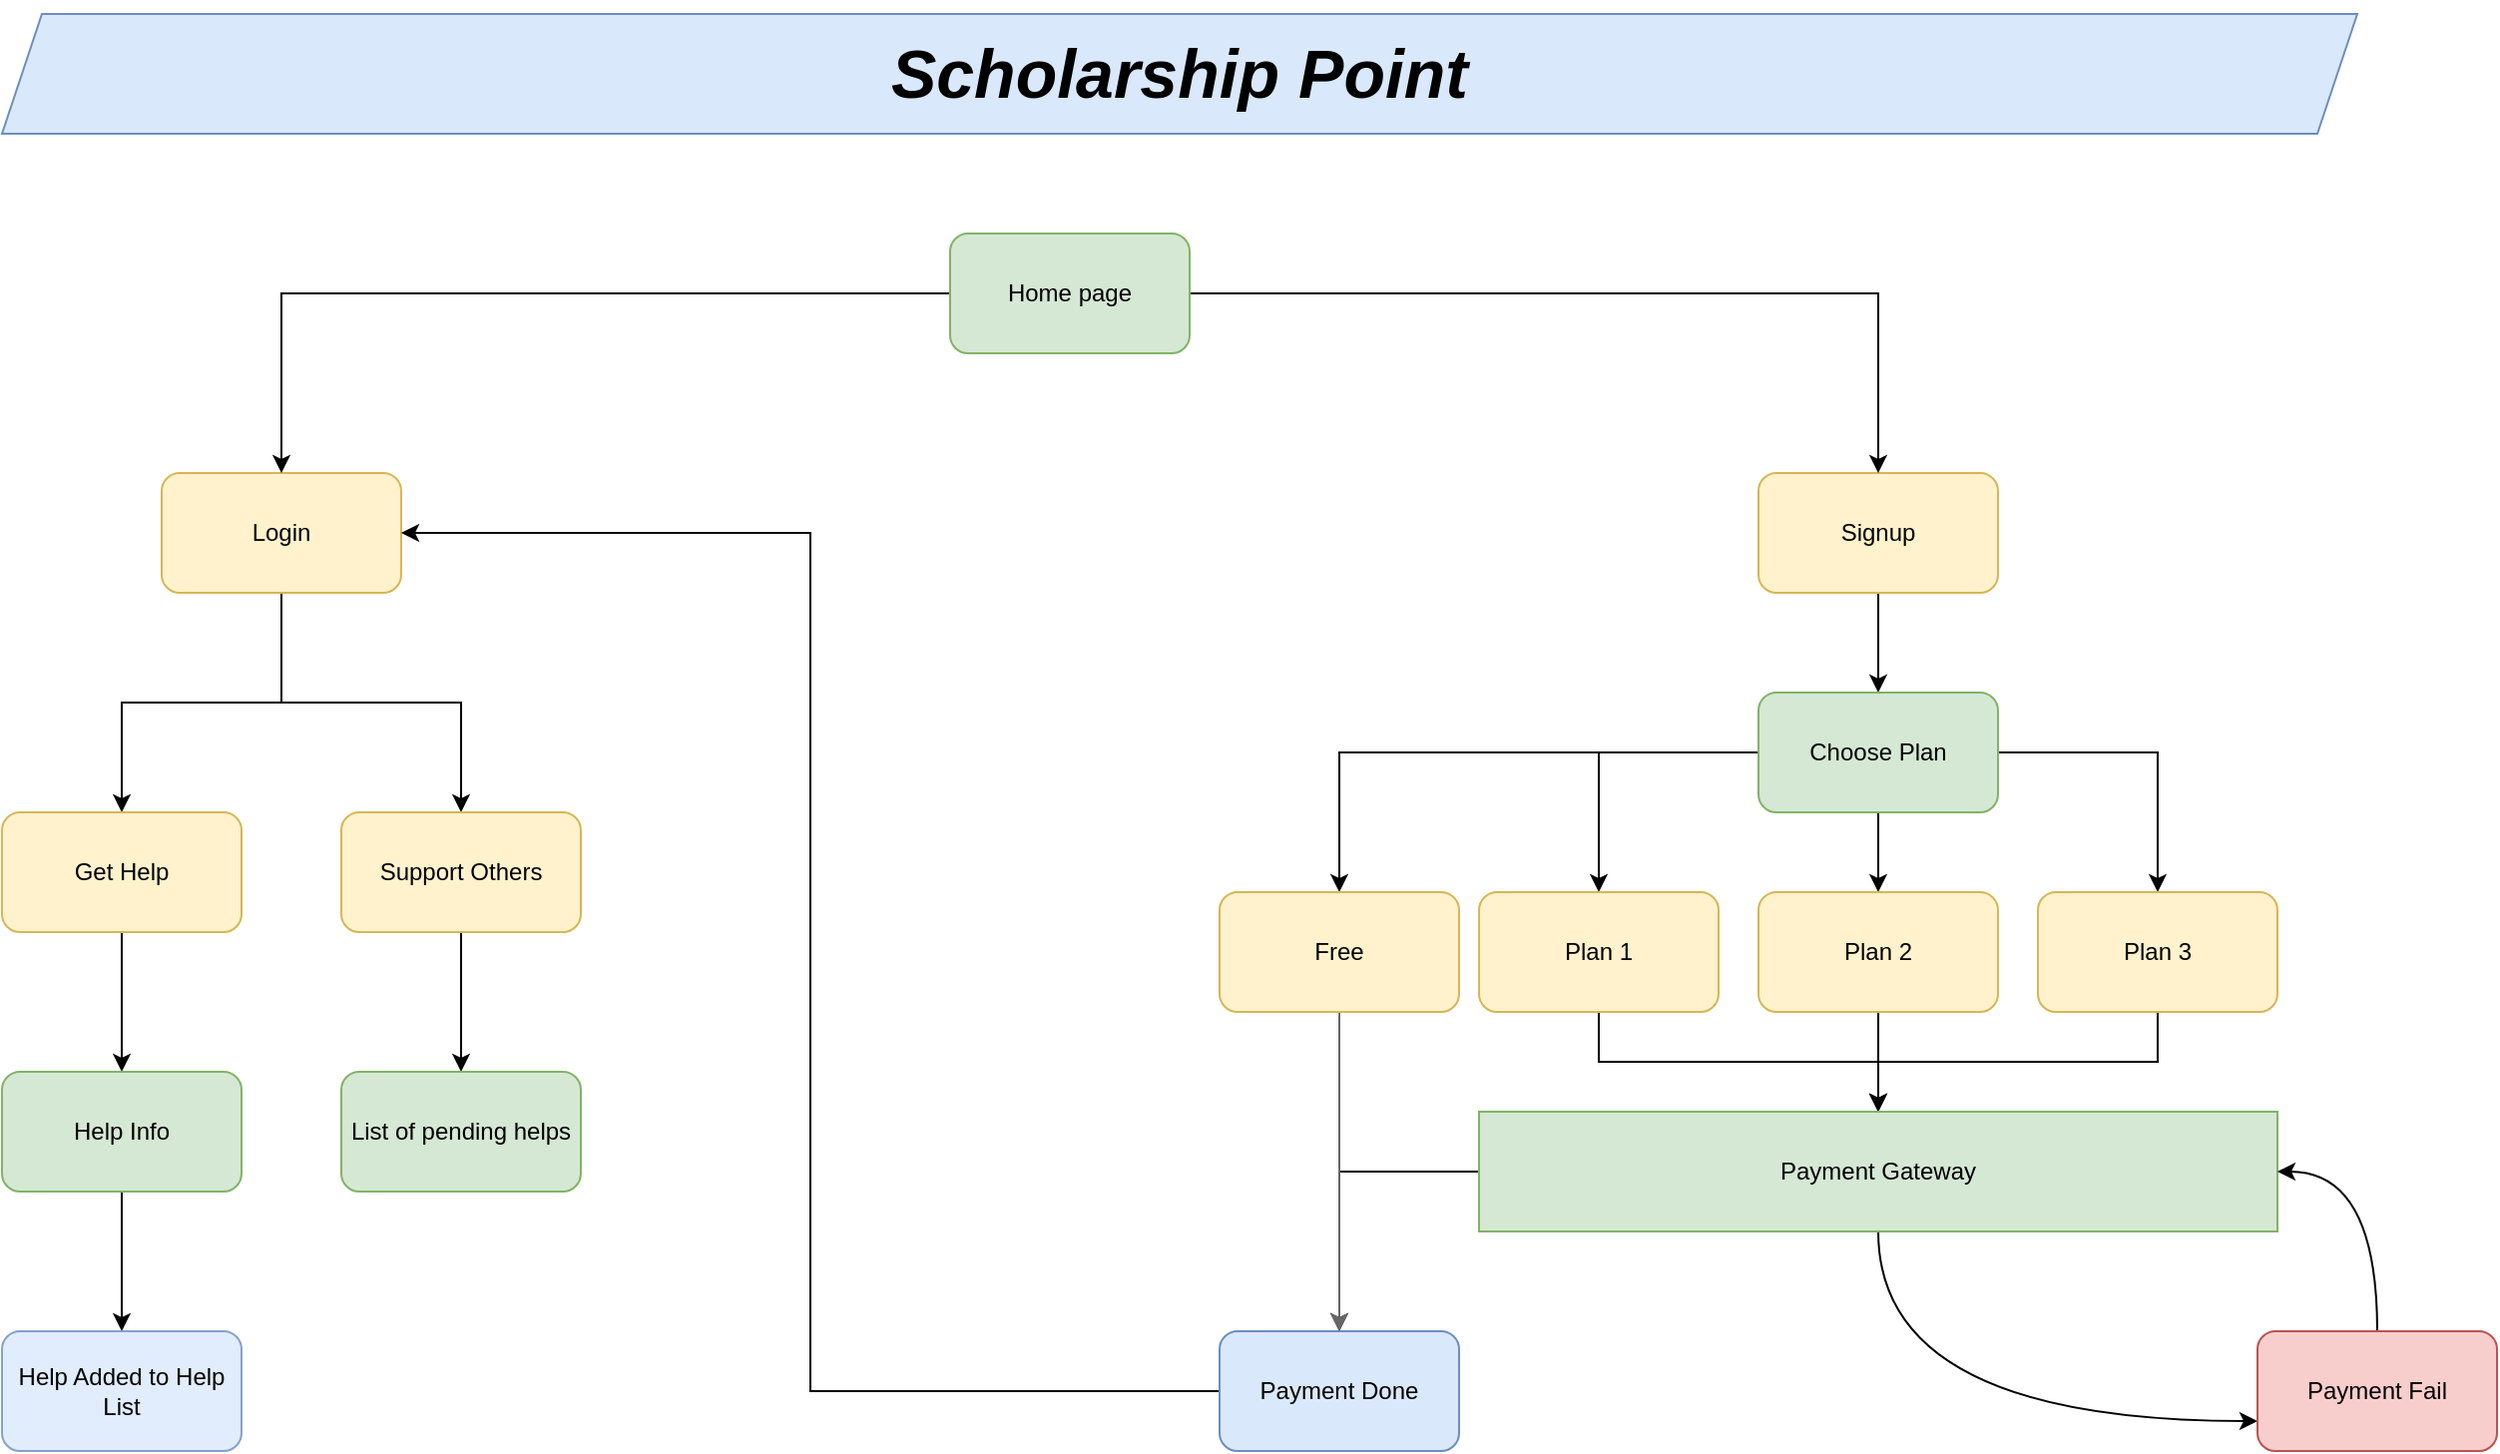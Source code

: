 <mxfile version="15.2.9" type="device"><diagram id="Pm4d3xTZ_xEc_HfokQ0Y" name="Page-1"><mxGraphModel dx="2580" dy="2080" grid="1" gridSize="10" guides="1" tooltips="1" connect="1" arrows="1" fold="1" page="1" pageScale="1" pageWidth="850" pageHeight="1100" math="0" shadow="0"><root><mxCell id="0"/><mxCell id="1" parent="0"/><mxCell id="NfT-Zx4wGEN704wEkZtY-29" style="edgeStyle=orthogonalEdgeStyle;rounded=0;orthogonalLoop=1;jettySize=auto;html=1;" edge="1" parent="1" source="NfT-Zx4wGEN704wEkZtY-1" target="NfT-Zx4wGEN704wEkZtY-26"><mxGeometry relative="1" as="geometry"/></mxCell><mxCell id="NfT-Zx4wGEN704wEkZtY-30" style="edgeStyle=orthogonalEdgeStyle;rounded=0;orthogonalLoop=1;jettySize=auto;html=1;entryX=0.5;entryY=0;entryDx=0;entryDy=0;" edge="1" parent="1" source="NfT-Zx4wGEN704wEkZtY-1" target="NfT-Zx4wGEN704wEkZtY-27"><mxGeometry relative="1" as="geometry"/></mxCell><mxCell id="NfT-Zx4wGEN704wEkZtY-1" value="Login" style="rounded=1;whiteSpace=wrap;html=1;fillColor=#fff2cc;strokeColor=#d6b656;" vertex="1" parent="1"><mxGeometry x="-30" y="130" width="120" height="60" as="geometry"/></mxCell><mxCell id="NfT-Zx4wGEN704wEkZtY-7" value="" style="edgeStyle=orthogonalEdgeStyle;rounded=0;orthogonalLoop=1;jettySize=auto;html=1;" edge="1" parent="1" source="NfT-Zx4wGEN704wEkZtY-2" target="NfT-Zx4wGEN704wEkZtY-6"><mxGeometry relative="1" as="geometry"/></mxCell><mxCell id="NfT-Zx4wGEN704wEkZtY-2" value="Signup" style="rounded=1;whiteSpace=wrap;html=1;fillColor=#fff2cc;strokeColor=#d6b656;" vertex="1" parent="1"><mxGeometry x="770" y="130" width="120" height="60" as="geometry"/></mxCell><mxCell id="NfT-Zx4wGEN704wEkZtY-4" style="edgeStyle=orthogonalEdgeStyle;rounded=0;orthogonalLoop=1;jettySize=auto;html=1;entryX=0.5;entryY=0;entryDx=0;entryDy=0;" edge="1" parent="1" source="NfT-Zx4wGEN704wEkZtY-3" target="NfT-Zx4wGEN704wEkZtY-1"><mxGeometry relative="1" as="geometry"/></mxCell><mxCell id="NfT-Zx4wGEN704wEkZtY-5" style="edgeStyle=orthogonalEdgeStyle;rounded=0;orthogonalLoop=1;jettySize=auto;html=1;entryX=0.5;entryY=0;entryDx=0;entryDy=0;" edge="1" parent="1" source="NfT-Zx4wGEN704wEkZtY-3" target="NfT-Zx4wGEN704wEkZtY-2"><mxGeometry relative="1" as="geometry"/></mxCell><mxCell id="NfT-Zx4wGEN704wEkZtY-3" value="Home page" style="rounded=1;whiteSpace=wrap;html=1;fillColor=#d5e8d4;strokeColor=#82b366;" vertex="1" parent="1"><mxGeometry x="365" y="10" width="120" height="60" as="geometry"/></mxCell><mxCell id="NfT-Zx4wGEN704wEkZtY-11" value="" style="edgeStyle=orthogonalEdgeStyle;rounded=0;orthogonalLoop=1;jettySize=auto;html=1;" edge="1" parent="1" source="NfT-Zx4wGEN704wEkZtY-6" target="NfT-Zx4wGEN704wEkZtY-10"><mxGeometry relative="1" as="geometry"/></mxCell><mxCell id="NfT-Zx4wGEN704wEkZtY-12" style="edgeStyle=orthogonalEdgeStyle;rounded=0;orthogonalLoop=1;jettySize=auto;html=1;" edge="1" parent="1" source="NfT-Zx4wGEN704wEkZtY-6" target="NfT-Zx4wGEN704wEkZtY-8"><mxGeometry relative="1" as="geometry"/></mxCell><mxCell id="NfT-Zx4wGEN704wEkZtY-13" style="edgeStyle=orthogonalEdgeStyle;rounded=0;orthogonalLoop=1;jettySize=auto;html=1;" edge="1" parent="1" source="NfT-Zx4wGEN704wEkZtY-6" target="NfT-Zx4wGEN704wEkZtY-9"><mxGeometry relative="1" as="geometry"/></mxCell><mxCell id="NfT-Zx4wGEN704wEkZtY-38" style="edgeStyle=orthogonalEdgeStyle;rounded=0;orthogonalLoop=1;jettySize=auto;html=1;entryX=0.5;entryY=0;entryDx=0;entryDy=0;" edge="1" parent="1" source="NfT-Zx4wGEN704wEkZtY-6" target="NfT-Zx4wGEN704wEkZtY-37"><mxGeometry relative="1" as="geometry"/></mxCell><mxCell id="NfT-Zx4wGEN704wEkZtY-6" value="Choose Plan" style="rounded=1;whiteSpace=wrap;html=1;fillColor=#d5e8d4;strokeColor=#82b366;" vertex="1" parent="1"><mxGeometry x="770" y="240" width="120" height="60" as="geometry"/></mxCell><mxCell id="NfT-Zx4wGEN704wEkZtY-15" value="" style="edgeStyle=orthogonalEdgeStyle;rounded=0;orthogonalLoop=1;jettySize=auto;html=1;" edge="1" parent="1" source="NfT-Zx4wGEN704wEkZtY-8" target="NfT-Zx4wGEN704wEkZtY-14"><mxGeometry relative="1" as="geometry"/></mxCell><mxCell id="NfT-Zx4wGEN704wEkZtY-8" value="Plan 1" style="rounded=1;whiteSpace=wrap;html=1;fillColor=#fff2cc;strokeColor=#d6b656;" vertex="1" parent="1"><mxGeometry x="630" y="340" width="120" height="60" as="geometry"/></mxCell><mxCell id="NfT-Zx4wGEN704wEkZtY-17" value="" style="edgeStyle=orthogonalEdgeStyle;rounded=0;orthogonalLoop=1;jettySize=auto;html=1;" edge="1" parent="1" source="NfT-Zx4wGEN704wEkZtY-9" target="NfT-Zx4wGEN704wEkZtY-14"><mxGeometry relative="1" as="geometry"/></mxCell><mxCell id="NfT-Zx4wGEN704wEkZtY-9" value="Plan 3" style="rounded=1;whiteSpace=wrap;html=1;fillColor=#fff2cc;strokeColor=#d6b656;" vertex="1" parent="1"><mxGeometry x="910" y="340" width="120" height="60" as="geometry"/></mxCell><mxCell id="NfT-Zx4wGEN704wEkZtY-16" value="" style="edgeStyle=orthogonalEdgeStyle;rounded=0;orthogonalLoop=1;jettySize=auto;html=1;" edge="1" parent="1" source="NfT-Zx4wGEN704wEkZtY-10" target="NfT-Zx4wGEN704wEkZtY-14"><mxGeometry relative="1" as="geometry"/></mxCell><mxCell id="NfT-Zx4wGEN704wEkZtY-10" value="Plan 2" style="rounded=1;whiteSpace=wrap;html=1;fillColor=#fff2cc;strokeColor=#d6b656;" vertex="1" parent="1"><mxGeometry x="770" y="340" width="120" height="60" as="geometry"/></mxCell><mxCell id="NfT-Zx4wGEN704wEkZtY-22" style="edgeStyle=orthogonalEdgeStyle;orthogonalLoop=1;jettySize=auto;html=1;entryX=0;entryY=0.75;entryDx=0;entryDy=0;curved=1;" edge="1" parent="1" source="NfT-Zx4wGEN704wEkZtY-14" target="NfT-Zx4wGEN704wEkZtY-21"><mxGeometry relative="1" as="geometry"/></mxCell><mxCell id="NfT-Zx4wGEN704wEkZtY-24" style="edgeStyle=orthogonalEdgeStyle;rounded=0;orthogonalLoop=1;jettySize=auto;html=1;" edge="1" parent="1" source="NfT-Zx4wGEN704wEkZtY-14" target="NfT-Zx4wGEN704wEkZtY-20"><mxGeometry relative="1" as="geometry"/></mxCell><mxCell id="NfT-Zx4wGEN704wEkZtY-14" value="Payment Gateway" style="rounded=0;whiteSpace=wrap;html=1;fillColor=#d5e8d4;strokeColor=#82b366;" vertex="1" parent="1"><mxGeometry x="630" y="450" width="400" height="60" as="geometry"/></mxCell><mxCell id="NfT-Zx4wGEN704wEkZtY-25" style="edgeStyle=orthogonalEdgeStyle;rounded=0;orthogonalLoop=1;jettySize=auto;html=1;entryX=1;entryY=0.5;entryDx=0;entryDy=0;" edge="1" parent="1" source="NfT-Zx4wGEN704wEkZtY-20" target="NfT-Zx4wGEN704wEkZtY-1"><mxGeometry relative="1" as="geometry"/></mxCell><mxCell id="NfT-Zx4wGEN704wEkZtY-20" value="Payment Done" style="rounded=1;whiteSpace=wrap;html=1;fillColor=#dae8fc;strokeColor=#6c8ebf;" vertex="1" parent="1"><mxGeometry x="500" y="560" width="120" height="60" as="geometry"/></mxCell><mxCell id="NfT-Zx4wGEN704wEkZtY-23" style="edgeStyle=orthogonalEdgeStyle;orthogonalLoop=1;jettySize=auto;html=1;entryX=1;entryY=0.5;entryDx=0;entryDy=0;curved=1;" edge="1" parent="1" source="NfT-Zx4wGEN704wEkZtY-21" target="NfT-Zx4wGEN704wEkZtY-14"><mxGeometry relative="1" as="geometry"/></mxCell><mxCell id="NfT-Zx4wGEN704wEkZtY-21" value="Payment Fail" style="rounded=1;whiteSpace=wrap;html=1;fillColor=#f8cecc;strokeColor=#b85450;" vertex="1" parent="1"><mxGeometry x="1020" y="560" width="120" height="60" as="geometry"/></mxCell><mxCell id="NfT-Zx4wGEN704wEkZtY-32" value="" style="edgeStyle=orthogonalEdgeStyle;rounded=0;orthogonalLoop=1;jettySize=auto;html=1;" edge="1" parent="1" source="NfT-Zx4wGEN704wEkZtY-26" target="NfT-Zx4wGEN704wEkZtY-31"><mxGeometry relative="1" as="geometry"/></mxCell><mxCell id="NfT-Zx4wGEN704wEkZtY-26" value="Get Help" style="rounded=1;whiteSpace=wrap;html=1;fillColor=#fff2cc;strokeColor=#d6b656;" vertex="1" parent="1"><mxGeometry x="-110" y="300" width="120" height="60" as="geometry"/></mxCell><mxCell id="NfT-Zx4wGEN704wEkZtY-34" value="" style="edgeStyle=orthogonalEdgeStyle;rounded=0;orthogonalLoop=1;jettySize=auto;html=1;" edge="1" parent="1" source="NfT-Zx4wGEN704wEkZtY-27" target="NfT-Zx4wGEN704wEkZtY-33"><mxGeometry relative="1" as="geometry"/></mxCell><mxCell id="NfT-Zx4wGEN704wEkZtY-27" value="Support Others" style="rounded=1;whiteSpace=wrap;html=1;fillColor=#fff2cc;strokeColor=#d6b656;" vertex="1" parent="1"><mxGeometry x="60" y="300" width="120" height="60" as="geometry"/></mxCell><mxCell id="NfT-Zx4wGEN704wEkZtY-44" value="" style="edgeStyle=orthogonalEdgeStyle;rounded=1;orthogonalLoop=1;jettySize=auto;html=1;" edge="1" parent="1" source="NfT-Zx4wGEN704wEkZtY-31" target="NfT-Zx4wGEN704wEkZtY-43"><mxGeometry relative="1" as="geometry"/></mxCell><mxCell id="NfT-Zx4wGEN704wEkZtY-31" value="Help Info" style="rounded=1;whiteSpace=wrap;html=1;fillColor=#d5e8d4;strokeColor=#82b366;" vertex="1" parent="1"><mxGeometry x="-110" y="430" width="120" height="60" as="geometry"/></mxCell><mxCell id="NfT-Zx4wGEN704wEkZtY-33" value="List of pending helps" style="whiteSpace=wrap;html=1;rounded=1;fillColor=#d5e8d4;strokeColor=#82b366;" vertex="1" parent="1"><mxGeometry x="60" y="430" width="120" height="60" as="geometry"/></mxCell><mxCell id="NfT-Zx4wGEN704wEkZtY-36" value="&lt;h1&gt;&lt;font style=&quot;font-size: 34px&quot;&gt;&lt;i&gt;Scholarship Point&lt;/i&gt;&lt;/font&gt;&lt;/h1&gt;" style="shape=parallelogram;perimeter=parallelogramPerimeter;whiteSpace=wrap;html=1;fixedSize=1;fillColor=#dae8fc;strokeColor=#6c8ebf;" vertex="1" parent="1"><mxGeometry x="-110" y="-100" width="1180" height="60" as="geometry"/></mxCell><mxCell id="NfT-Zx4wGEN704wEkZtY-41" style="edgeStyle=orthogonalEdgeStyle;rounded=1;orthogonalLoop=1;jettySize=auto;html=1;entryX=0.5;entryY=0;entryDx=0;entryDy=0;fillColor=#f5f5f5;strokeColor=#666666;startArrow=none;" edge="1" parent="1" source="NfT-Zx4wGEN704wEkZtY-37" target="NfT-Zx4wGEN704wEkZtY-20"><mxGeometry relative="1" as="geometry"><mxPoint x="1180" y="360" as="sourcePoint"/></mxGeometry></mxCell><mxCell id="NfT-Zx4wGEN704wEkZtY-37" value="Free" style="rounded=1;whiteSpace=wrap;html=1;fillColor=#fff2cc;strokeColor=#d6b656;" vertex="1" parent="1"><mxGeometry x="500" y="340" width="120" height="60" as="geometry"/></mxCell><mxCell id="NfT-Zx4wGEN704wEkZtY-43" value="Help Added to Help List" style="rounded=1;whiteSpace=wrap;html=1;fillColor=#dae8fc;strokeColor=#6c8ebf;opacity=80;" vertex="1" parent="1"><mxGeometry x="-110" y="560" width="120" height="60" as="geometry"/></mxCell></root></mxGraphModel></diagram></mxfile>